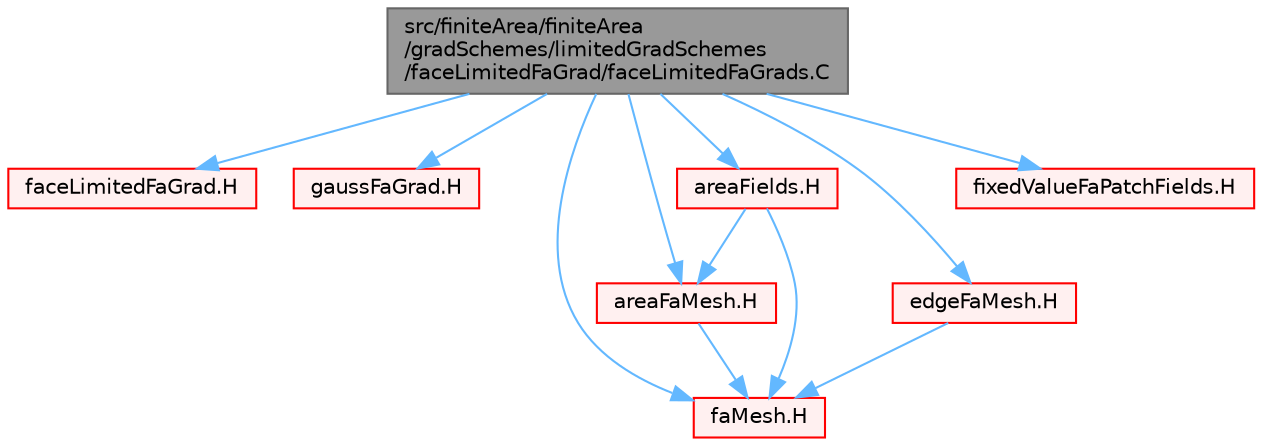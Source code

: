 digraph "src/finiteArea/finiteArea/gradSchemes/limitedGradSchemes/faceLimitedFaGrad/faceLimitedFaGrads.C"
{
 // LATEX_PDF_SIZE
  bgcolor="transparent";
  edge [fontname=Helvetica,fontsize=10,labelfontname=Helvetica,labelfontsize=10];
  node [fontname=Helvetica,fontsize=10,shape=box,height=0.2,width=0.4];
  Node1 [id="Node000001",label="src/finiteArea/finiteArea\l/gradSchemes/limitedGradSchemes\l/faceLimitedFaGrad/faceLimitedFaGrads.C",height=0.2,width=0.4,color="gray40", fillcolor="grey60", style="filled", fontcolor="black",tooltip=" "];
  Node1 -> Node2 [id="edge1_Node000001_Node000002",color="steelblue1",style="solid",tooltip=" "];
  Node2 [id="Node000002",label="faceLimitedFaGrad.H",height=0.2,width=0.4,color="red", fillcolor="#FFF0F0", style="filled",URL="$faceLimitedFaGrad_8H.html",tooltip=" "];
  Node1 -> Node149 [id="edge2_Node000001_Node000149",color="steelblue1",style="solid",tooltip=" "];
  Node149 [id="Node000149",label="gaussFaGrad.H",height=0.2,width=0.4,color="red", fillcolor="#FFF0F0", style="filled",URL="$gaussFaGrad_8H.html",tooltip=" "];
  Node1 -> Node272 [id="edge3_Node000001_Node000272",color="steelblue1",style="solid",tooltip=" "];
  Node272 [id="Node000272",label="faMesh.H",height=0.2,width=0.4,color="red", fillcolor="#FFF0F0", style="filled",URL="$faMesh_8H.html",tooltip=" "];
  Node1 -> Node270 [id="edge4_Node000001_Node000270",color="steelblue1",style="solid",tooltip=" "];
  Node270 [id="Node000270",label="areaFaMesh.H",height=0.2,width=0.4,color="red", fillcolor="#FFF0F0", style="filled",URL="$areaFaMesh_8H.html",tooltip=" "];
  Node270 -> Node272 [id="edge5_Node000270_Node000272",color="steelblue1",style="solid",tooltip=" "];
  Node1 -> Node390 [id="edge6_Node000001_Node000390",color="steelblue1",style="solid",tooltip=" "];
  Node390 [id="Node000390",label="edgeFaMesh.H",height=0.2,width=0.4,color="red", fillcolor="#FFF0F0", style="filled",URL="$edgeFaMesh_8H.html",tooltip=" "];
  Node390 -> Node272 [id="edge7_Node000390_Node000272",color="steelblue1",style="solid",tooltip=" "];
  Node1 -> Node152 [id="edge8_Node000001_Node000152",color="steelblue1",style="solid",tooltip=" "];
  Node152 [id="Node000152",label="areaFields.H",height=0.2,width=0.4,color="red", fillcolor="#FFF0F0", style="filled",URL="$areaFields_8H.html",tooltip=" "];
  Node152 -> Node270 [id="edge9_Node000152_Node000270",color="steelblue1",style="solid",tooltip=" "];
  Node152 -> Node272 [id="edge10_Node000152_Node000272",color="steelblue1",style="solid",tooltip=" "];
  Node1 -> Node391 [id="edge11_Node000001_Node000391",color="steelblue1",style="solid",tooltip=" "];
  Node391 [id="Node000391",label="fixedValueFaPatchFields.H",height=0.2,width=0.4,color="red", fillcolor="#FFF0F0", style="filled",URL="$fixedValueFaPatchFields_8H.html",tooltip=" "];
}
